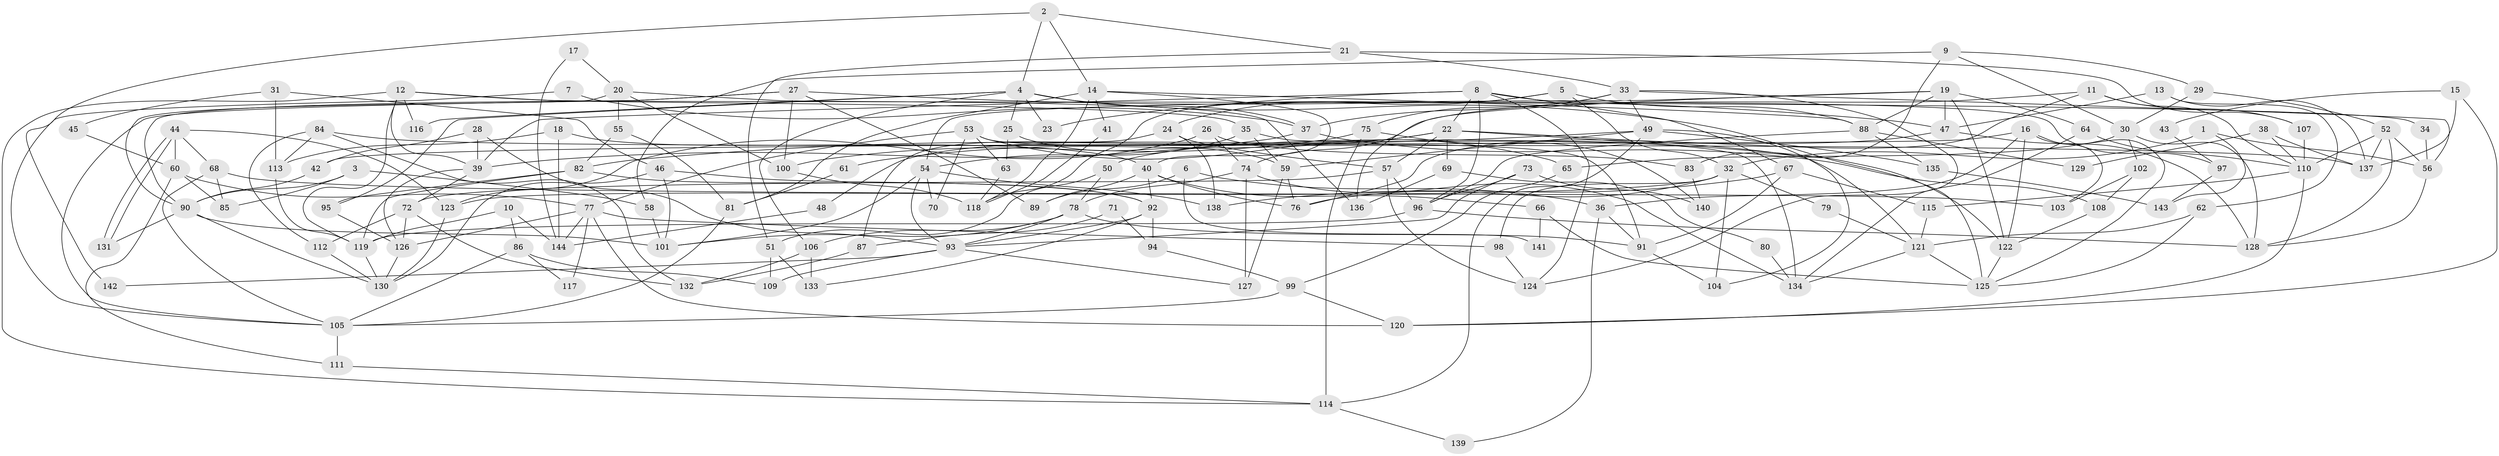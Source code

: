 // Generated by graph-tools (version 1.1) at 2025/50/03/09/25 03:50:03]
// undirected, 144 vertices, 288 edges
graph export_dot {
graph [start="1"]
  node [color=gray90,style=filled];
  1;
  2;
  3;
  4;
  5;
  6;
  7;
  8;
  9;
  10;
  11;
  12;
  13;
  14;
  15;
  16;
  17;
  18;
  19;
  20;
  21;
  22;
  23;
  24;
  25;
  26;
  27;
  28;
  29;
  30;
  31;
  32;
  33;
  34;
  35;
  36;
  37;
  38;
  39;
  40;
  41;
  42;
  43;
  44;
  45;
  46;
  47;
  48;
  49;
  50;
  51;
  52;
  53;
  54;
  55;
  56;
  57;
  58;
  59;
  60;
  61;
  62;
  63;
  64;
  65;
  66;
  67;
  68;
  69;
  70;
  71;
  72;
  73;
  74;
  75;
  76;
  77;
  78;
  79;
  80;
  81;
  82;
  83;
  84;
  85;
  86;
  87;
  88;
  89;
  90;
  91;
  92;
  93;
  94;
  95;
  96;
  97;
  98;
  99;
  100;
  101;
  102;
  103;
  104;
  105;
  106;
  107;
  108;
  109;
  110;
  111;
  112;
  113;
  114;
  115;
  116;
  117;
  118;
  119;
  120;
  121;
  122;
  123;
  124;
  125;
  126;
  127;
  128;
  129;
  130;
  131;
  132;
  133;
  134;
  135;
  136;
  137;
  138;
  139;
  140;
  141;
  142;
  143;
  144;
  1 -- 56;
  1 -- 32;
  1 -- 143;
  2 -- 21;
  2 -- 14;
  2 -- 4;
  2 -- 142;
  3 -- 90;
  3 -- 85;
  3 -- 58;
  4 -- 125;
  4 -- 23;
  4 -- 25;
  4 -- 37;
  4 -- 95;
  4 -- 106;
  4 -- 116;
  5 -- 88;
  5 -- 24;
  5 -- 32;
  5 -- 118;
  6 -- 89;
  6 -- 36;
  6 -- 141;
  7 -- 105;
  7 -- 37;
  8 -- 39;
  8 -- 124;
  8 -- 22;
  8 -- 23;
  8 -- 67;
  8 -- 96;
  8 -- 97;
  9 -- 58;
  9 -- 30;
  9 -- 29;
  9 -- 83;
  10 -- 144;
  10 -- 119;
  10 -- 86;
  11 -- 110;
  11 -- 74;
  11 -- 76;
  11 -- 107;
  12 -- 119;
  12 -- 39;
  12 -- 34;
  12 -- 35;
  12 -- 114;
  12 -- 116;
  13 -- 62;
  13 -- 47;
  13 -- 137;
  14 -- 118;
  14 -- 88;
  14 -- 40;
  14 -- 41;
  14 -- 81;
  15 -- 120;
  15 -- 137;
  15 -- 43;
  16 -- 122;
  16 -- 125;
  16 -- 36;
  16 -- 42;
  16 -- 103;
  17 -- 20;
  17 -- 144;
  18 -- 113;
  18 -- 40;
  18 -- 144;
  19 -- 54;
  19 -- 47;
  19 -- 64;
  19 -- 88;
  19 -- 122;
  19 -- 136;
  20 -- 55;
  20 -- 90;
  20 -- 100;
  20 -- 136;
  21 -- 33;
  21 -- 107;
  21 -- 51;
  22 -- 121;
  22 -- 48;
  22 -- 57;
  22 -- 61;
  22 -- 69;
  22 -- 122;
  24 -- 57;
  24 -- 138;
  24 -- 87;
  25 -- 59;
  25 -- 63;
  26 -- 74;
  26 -- 123;
  26 -- 83;
  27 -- 47;
  27 -- 90;
  27 -- 89;
  27 -- 100;
  27 -- 105;
  28 -- 93;
  28 -- 42;
  28 -- 39;
  29 -- 52;
  29 -- 30;
  30 -- 128;
  30 -- 65;
  30 -- 102;
  31 -- 46;
  31 -- 113;
  31 -- 45;
  32 -- 76;
  32 -- 79;
  32 -- 98;
  32 -- 104;
  32 -- 123;
  33 -- 49;
  33 -- 37;
  33 -- 56;
  33 -- 75;
  33 -- 124;
  34 -- 56;
  35 -- 54;
  35 -- 59;
  35 -- 134;
  36 -- 91;
  36 -- 139;
  37 -- 39;
  37 -- 108;
  38 -- 110;
  38 -- 137;
  38 -- 129;
  39 -- 72;
  39 -- 126;
  40 -- 76;
  40 -- 66;
  40 -- 89;
  40 -- 92;
  41 -- 118;
  42 -- 90;
  43 -- 97;
  44 -- 68;
  44 -- 131;
  44 -- 131;
  44 -- 60;
  44 -- 123;
  45 -- 60;
  46 -- 92;
  46 -- 130;
  46 -- 101;
  47 -- 128;
  47 -- 50;
  48 -- 144;
  49 -- 114;
  49 -- 82;
  49 -- 59;
  49 -- 104;
  49 -- 135;
  50 -- 51;
  50 -- 78;
  51 -- 109;
  51 -- 133;
  52 -- 110;
  52 -- 56;
  52 -- 128;
  52 -- 137;
  53 -- 63;
  53 -- 77;
  53 -- 65;
  53 -- 70;
  53 -- 91;
  54 -- 101;
  54 -- 93;
  54 -- 70;
  54 -- 138;
  55 -- 81;
  55 -- 82;
  56 -- 128;
  57 -- 72;
  57 -- 96;
  57 -- 124;
  58 -- 101;
  59 -- 76;
  59 -- 127;
  60 -- 77;
  60 -- 85;
  60 -- 111;
  61 -- 81;
  62 -- 121;
  62 -- 125;
  63 -- 118;
  64 -- 134;
  64 -- 110;
  65 -- 99;
  66 -- 125;
  66 -- 141;
  67 -- 91;
  67 -- 115;
  67 -- 138;
  68 -- 103;
  68 -- 105;
  68 -- 85;
  69 -- 136;
  69 -- 80;
  71 -- 94;
  71 -- 87;
  72 -- 126;
  72 -- 132;
  72 -- 112;
  73 -- 140;
  73 -- 96;
  73 -- 93;
  74 -- 127;
  74 -- 78;
  74 -- 134;
  75 -- 100;
  75 -- 114;
  75 -- 140;
  77 -- 98;
  77 -- 126;
  77 -- 117;
  77 -- 120;
  77 -- 144;
  78 -- 93;
  78 -- 91;
  78 -- 101;
  78 -- 106;
  79 -- 121;
  80 -- 134;
  81 -- 105;
  82 -- 92;
  82 -- 119;
  82 -- 95;
  83 -- 140;
  84 -- 112;
  84 -- 137;
  84 -- 113;
  84 -- 132;
  86 -- 105;
  86 -- 109;
  86 -- 117;
  87 -- 132;
  88 -- 96;
  88 -- 129;
  88 -- 135;
  90 -- 130;
  90 -- 101;
  90 -- 131;
  91 -- 104;
  92 -- 133;
  92 -- 93;
  92 -- 94;
  93 -- 109;
  93 -- 127;
  93 -- 142;
  94 -- 99;
  95 -- 126;
  96 -- 119;
  96 -- 128;
  97 -- 143;
  98 -- 124;
  99 -- 105;
  99 -- 120;
  100 -- 118;
  102 -- 108;
  102 -- 103;
  105 -- 111;
  106 -- 132;
  106 -- 133;
  107 -- 110;
  108 -- 122;
  110 -- 120;
  110 -- 115;
  111 -- 114;
  112 -- 130;
  113 -- 119;
  114 -- 139;
  115 -- 121;
  119 -- 130;
  121 -- 134;
  121 -- 125;
  122 -- 125;
  123 -- 130;
  126 -- 130;
  135 -- 143;
}
